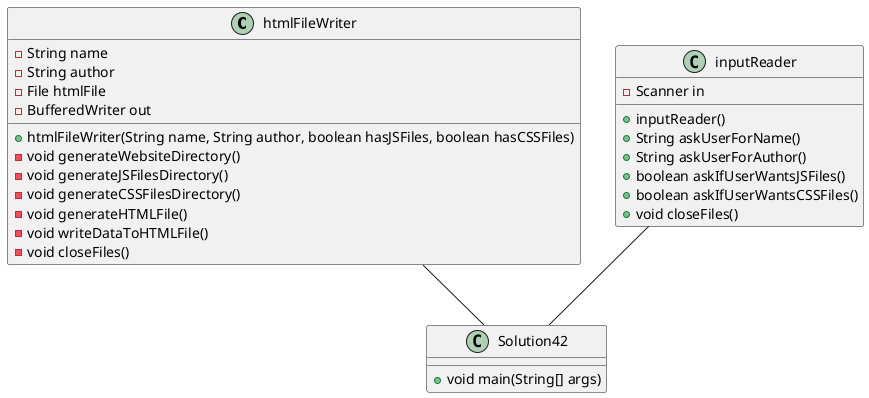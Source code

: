 @startuml
class htmlFileWriter {
' Strings are data variables being used in the HTML file
-String name
-String author
' File object used to create html file
-File htmlFile
' BufferedWriter object is used to write output to the html file
-BufferedWriter out

' Constructor calls all methods of the class. Everything was specified by the user, so no need for change.
+htmlFileWriter(String name, String author, boolean hasJSFiles, boolean hasCSSFiles)
-void generateWebsiteDirectory()
-void generateJSFilesDirectory()
-void generateCSSFilesDirectory()
-void generateHTMLFile()
-void writeDataToHTMLFile()
-void closeFiles()
}

class inputReader {
' Scanner is created as System.in
-Scanner in

' Constructor initializes Scanner
+inputReader()
+String askUserForName()
+String askUserForAuthor()
+boolean askIfUserWantsJSFiles()
+boolean askIfUserWantsCSSFiles()
+void closeFiles()
}

class Solution42 {
+void main(String[] args)
}

inputReader -- Solution42
htmlFileWriter -- Solution42
@enduml